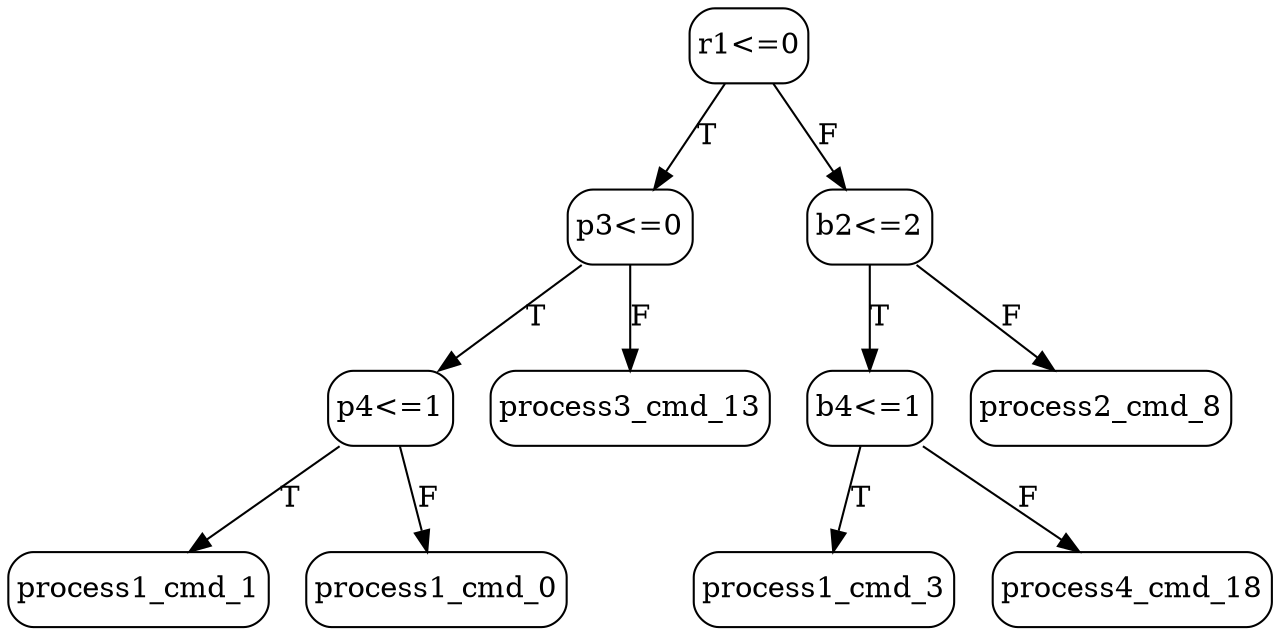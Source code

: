 // decision tree
digraph {
	3 [label=process1_cmd_1 margin="0.05,0.05" shape=box style=rounded]
	4 [label=process1_cmd_0 margin="0.05,0.05" shape=box style=rounded]
	2 [label="p4<=1" margin="0.05,0.05" shape=box style=rounded]
	2 -> 3 [label=T]
	2 -> 4 [label=F]
	5 [label=process3_cmd_13 margin="0.05,0.05" shape=box style=rounded]
	1 [label="p3<=0" margin="0.05,0.05" shape=box style=rounded]
	1 -> 2 [label=T]
	1 -> 5 [label=F]
	10 [label=process1_cmd_3 margin="0.05,0.05" shape=box style=rounded]
	11 [label=process4_cmd_18 margin="0.05,0.05" shape=box style=rounded]
	9 [label="b4<=1" margin="0.05,0.05" shape=box style=rounded]
	9 -> 10 [label=T]
	9 -> 11 [label=F]
	12 [label=process2_cmd_8 margin="0.05,0.05" shape=box style=rounded]
	8 [label="b2<=2" margin="0.05,0.05" shape=box style=rounded]
	8 -> 9 [label=T]
	8 -> 12 [label=F]
	0 [label="r1<=0" margin="0.05,0.05" shape=box style=rounded]
	0 -> 1 [label=T]
	0 -> 8 [label=F]
}
